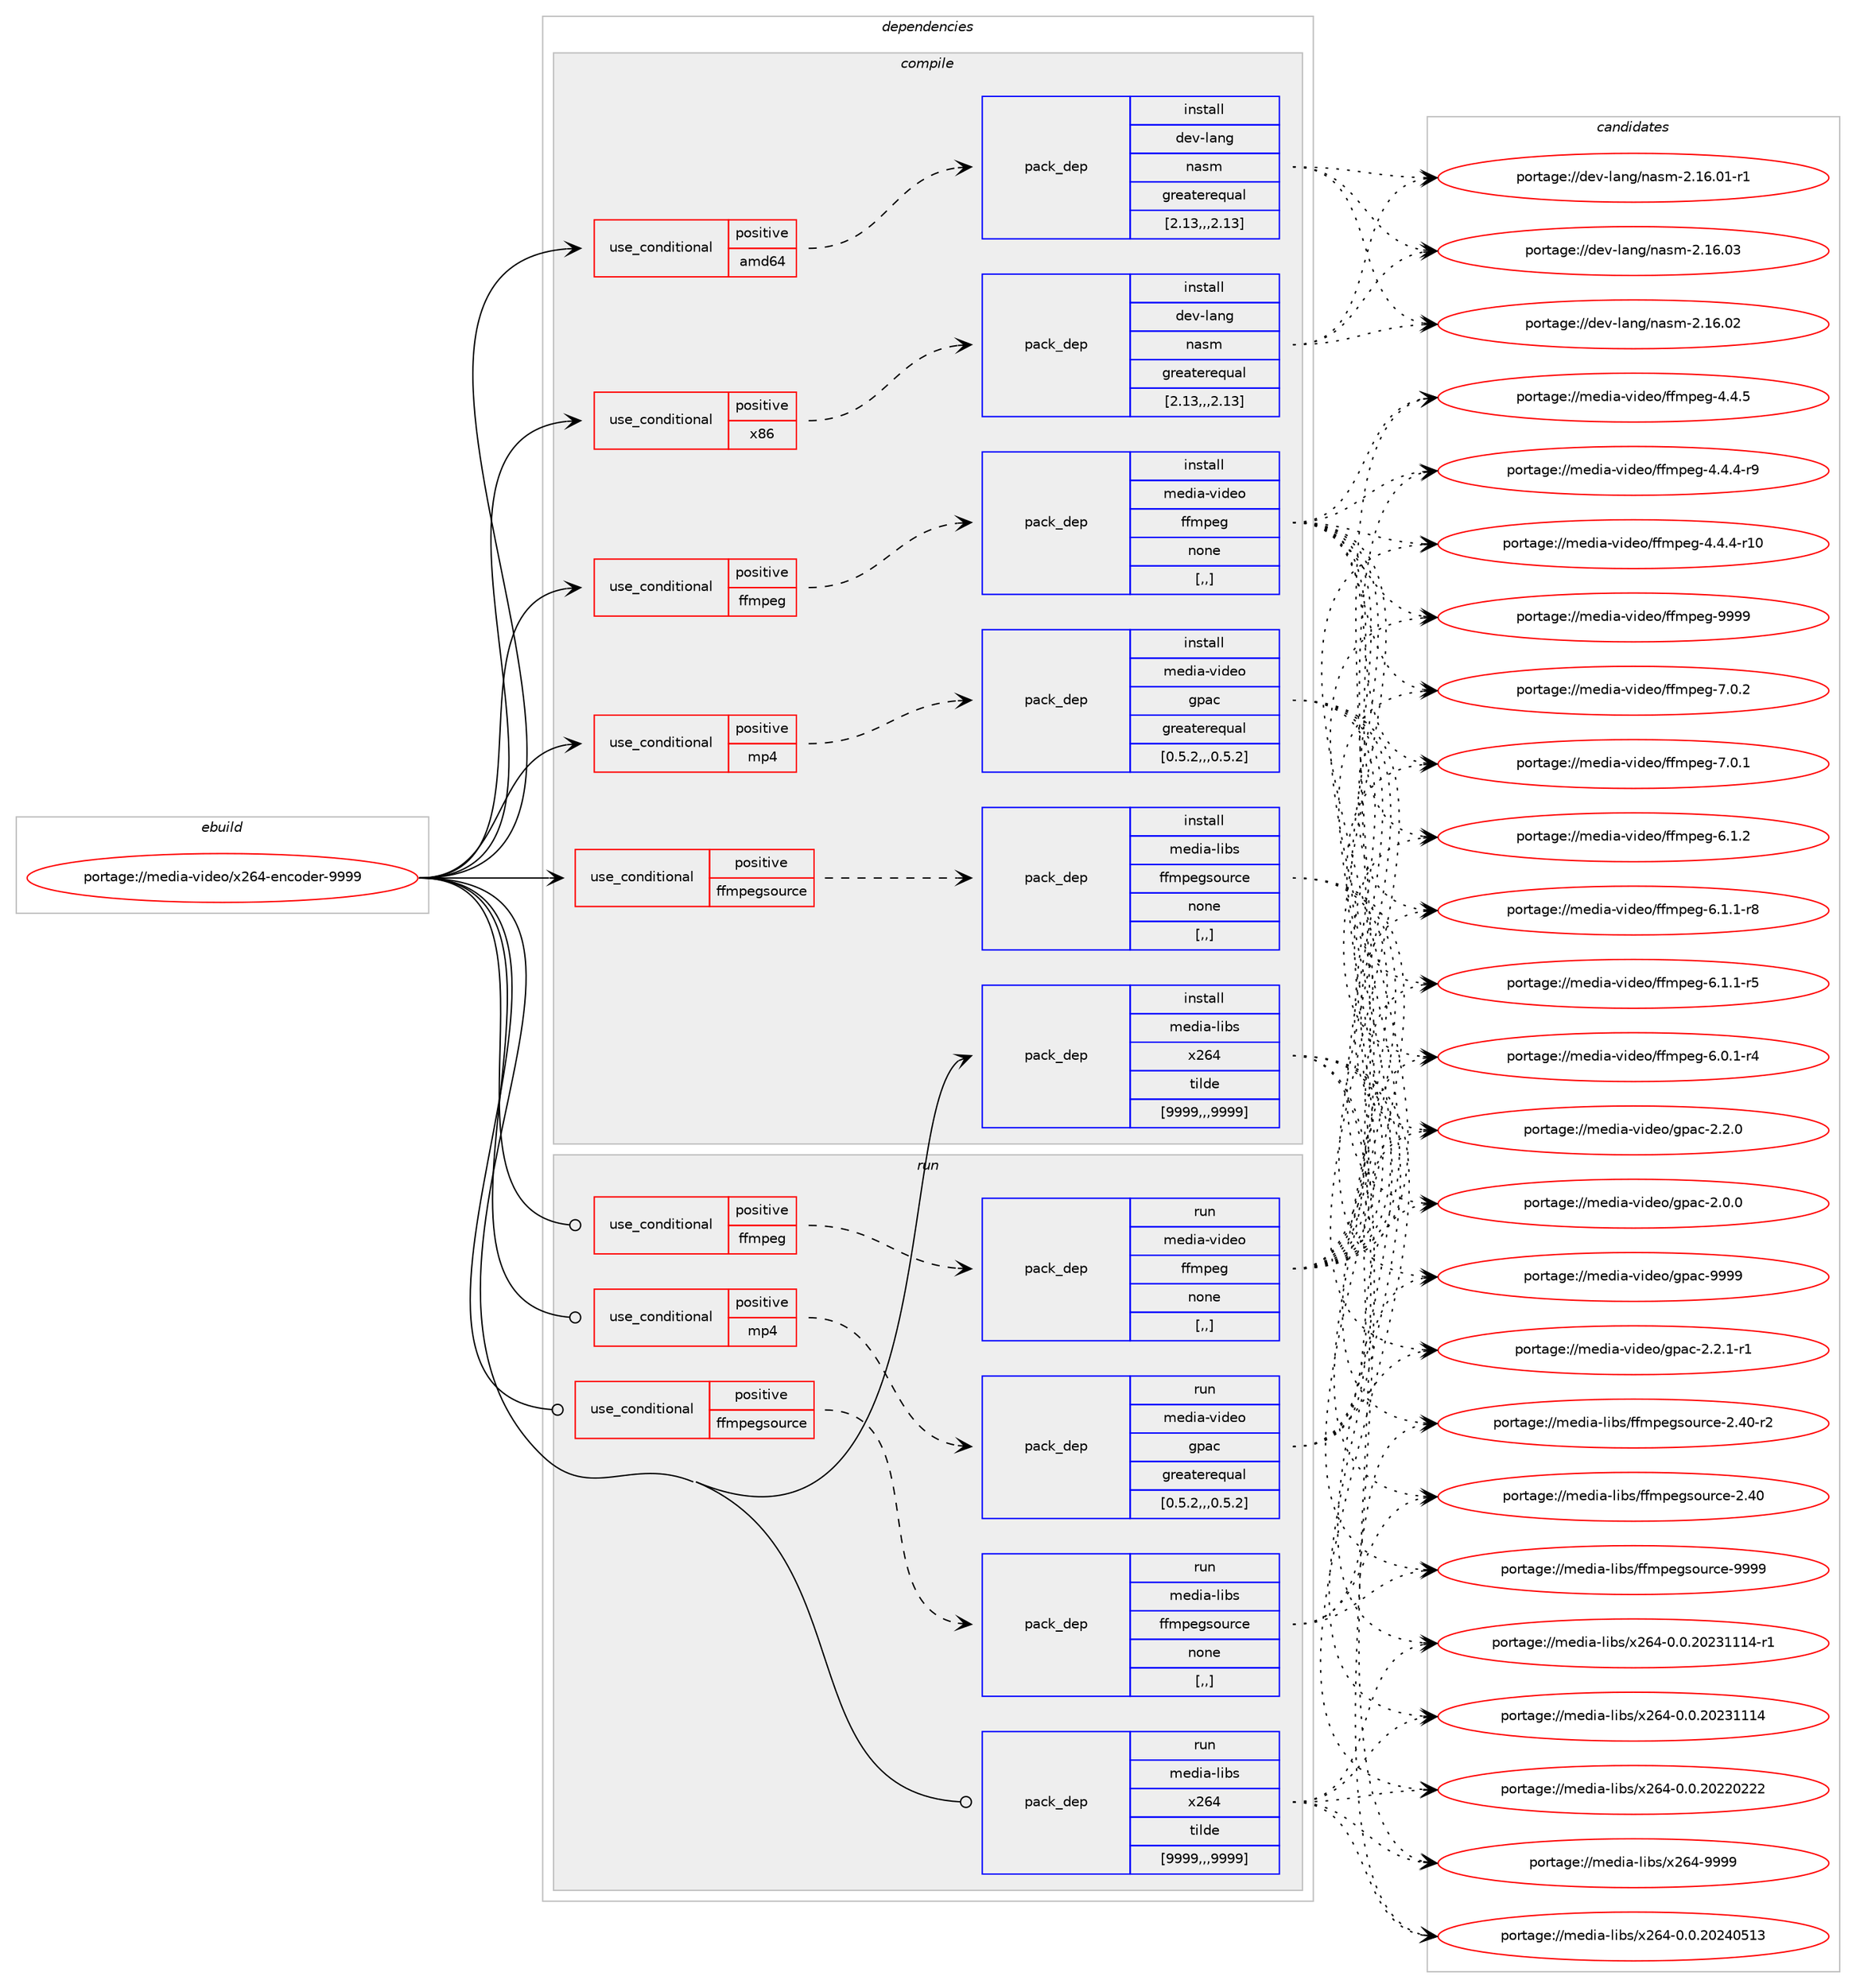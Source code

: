 digraph prolog {

# *************
# Graph options
# *************

newrank=true;
concentrate=true;
compound=true;
graph [rankdir=LR,fontname=Helvetica,fontsize=10,ranksep=1.5];#, ranksep=2.5, nodesep=0.2];
edge  [arrowhead=vee];
node  [fontname=Helvetica,fontsize=10];

# **********
# The ebuild
# **********

subgraph cluster_leftcol {
color=gray;
label=<<i>ebuild</i>>;
id [label="portage://media-video/x264-encoder-9999", color=red, width=4, href="../media-video/x264-encoder-9999.svg"];
}

# ****************
# The dependencies
# ****************

subgraph cluster_midcol {
color=gray;
label=<<i>dependencies</i>>;
subgraph cluster_compile {
fillcolor="#eeeeee";
style=filled;
label=<<i>compile</i>>;
subgraph cond220814 {
dependency847877 [label=<<TABLE BORDER="0" CELLBORDER="1" CELLSPACING="0" CELLPADDING="4"><TR><TD ROWSPAN="3" CELLPADDING="10">use_conditional</TD></TR><TR><TD>positive</TD></TR><TR><TD>amd64</TD></TR></TABLE>>, shape=none, color=red];
subgraph pack620760 {
dependency847878 [label=<<TABLE BORDER="0" CELLBORDER="1" CELLSPACING="0" CELLPADDING="4" WIDTH="220"><TR><TD ROWSPAN="6" CELLPADDING="30">pack_dep</TD></TR><TR><TD WIDTH="110">install</TD></TR><TR><TD>dev-lang</TD></TR><TR><TD>nasm</TD></TR><TR><TD>greaterequal</TD></TR><TR><TD>[2.13,,,2.13]</TD></TR></TABLE>>, shape=none, color=blue];
}
dependency847877:e -> dependency847878:w [weight=20,style="dashed",arrowhead="vee"];
}
id:e -> dependency847877:w [weight=20,style="solid",arrowhead="vee"];
subgraph cond220815 {
dependency847879 [label=<<TABLE BORDER="0" CELLBORDER="1" CELLSPACING="0" CELLPADDING="4"><TR><TD ROWSPAN="3" CELLPADDING="10">use_conditional</TD></TR><TR><TD>positive</TD></TR><TR><TD>ffmpeg</TD></TR></TABLE>>, shape=none, color=red];
subgraph pack620761 {
dependency847880 [label=<<TABLE BORDER="0" CELLBORDER="1" CELLSPACING="0" CELLPADDING="4" WIDTH="220"><TR><TD ROWSPAN="6" CELLPADDING="30">pack_dep</TD></TR><TR><TD WIDTH="110">install</TD></TR><TR><TD>media-video</TD></TR><TR><TD>ffmpeg</TD></TR><TR><TD>none</TD></TR><TR><TD>[,,]</TD></TR></TABLE>>, shape=none, color=blue];
}
dependency847879:e -> dependency847880:w [weight=20,style="dashed",arrowhead="vee"];
}
id:e -> dependency847879:w [weight=20,style="solid",arrowhead="vee"];
subgraph cond220816 {
dependency847881 [label=<<TABLE BORDER="0" CELLBORDER="1" CELLSPACING="0" CELLPADDING="4"><TR><TD ROWSPAN="3" CELLPADDING="10">use_conditional</TD></TR><TR><TD>positive</TD></TR><TR><TD>ffmpegsource</TD></TR></TABLE>>, shape=none, color=red];
subgraph pack620762 {
dependency847882 [label=<<TABLE BORDER="0" CELLBORDER="1" CELLSPACING="0" CELLPADDING="4" WIDTH="220"><TR><TD ROWSPAN="6" CELLPADDING="30">pack_dep</TD></TR><TR><TD WIDTH="110">install</TD></TR><TR><TD>media-libs</TD></TR><TR><TD>ffmpegsource</TD></TR><TR><TD>none</TD></TR><TR><TD>[,,]</TD></TR></TABLE>>, shape=none, color=blue];
}
dependency847881:e -> dependency847882:w [weight=20,style="dashed",arrowhead="vee"];
}
id:e -> dependency847881:w [weight=20,style="solid",arrowhead="vee"];
subgraph cond220817 {
dependency847883 [label=<<TABLE BORDER="0" CELLBORDER="1" CELLSPACING="0" CELLPADDING="4"><TR><TD ROWSPAN="3" CELLPADDING="10">use_conditional</TD></TR><TR><TD>positive</TD></TR><TR><TD>mp4</TD></TR></TABLE>>, shape=none, color=red];
subgraph pack620763 {
dependency847884 [label=<<TABLE BORDER="0" CELLBORDER="1" CELLSPACING="0" CELLPADDING="4" WIDTH="220"><TR><TD ROWSPAN="6" CELLPADDING="30">pack_dep</TD></TR><TR><TD WIDTH="110">install</TD></TR><TR><TD>media-video</TD></TR><TR><TD>gpac</TD></TR><TR><TD>greaterequal</TD></TR><TR><TD>[0.5.2,,,0.5.2]</TD></TR></TABLE>>, shape=none, color=blue];
}
dependency847883:e -> dependency847884:w [weight=20,style="dashed",arrowhead="vee"];
}
id:e -> dependency847883:w [weight=20,style="solid",arrowhead="vee"];
subgraph cond220818 {
dependency847885 [label=<<TABLE BORDER="0" CELLBORDER="1" CELLSPACING="0" CELLPADDING="4"><TR><TD ROWSPAN="3" CELLPADDING="10">use_conditional</TD></TR><TR><TD>positive</TD></TR><TR><TD>x86</TD></TR></TABLE>>, shape=none, color=red];
subgraph pack620764 {
dependency847886 [label=<<TABLE BORDER="0" CELLBORDER="1" CELLSPACING="0" CELLPADDING="4" WIDTH="220"><TR><TD ROWSPAN="6" CELLPADDING="30">pack_dep</TD></TR><TR><TD WIDTH="110">install</TD></TR><TR><TD>dev-lang</TD></TR><TR><TD>nasm</TD></TR><TR><TD>greaterequal</TD></TR><TR><TD>[2.13,,,2.13]</TD></TR></TABLE>>, shape=none, color=blue];
}
dependency847885:e -> dependency847886:w [weight=20,style="dashed",arrowhead="vee"];
}
id:e -> dependency847885:w [weight=20,style="solid",arrowhead="vee"];
subgraph pack620765 {
dependency847887 [label=<<TABLE BORDER="0" CELLBORDER="1" CELLSPACING="0" CELLPADDING="4" WIDTH="220"><TR><TD ROWSPAN="6" CELLPADDING="30">pack_dep</TD></TR><TR><TD WIDTH="110">install</TD></TR><TR><TD>media-libs</TD></TR><TR><TD>x264</TD></TR><TR><TD>tilde</TD></TR><TR><TD>[9999,,,9999]</TD></TR></TABLE>>, shape=none, color=blue];
}
id:e -> dependency847887:w [weight=20,style="solid",arrowhead="vee"];
}
subgraph cluster_compileandrun {
fillcolor="#eeeeee";
style=filled;
label=<<i>compile and run</i>>;
}
subgraph cluster_run {
fillcolor="#eeeeee";
style=filled;
label=<<i>run</i>>;
subgraph cond220819 {
dependency847888 [label=<<TABLE BORDER="0" CELLBORDER="1" CELLSPACING="0" CELLPADDING="4"><TR><TD ROWSPAN="3" CELLPADDING="10">use_conditional</TD></TR><TR><TD>positive</TD></TR><TR><TD>ffmpeg</TD></TR></TABLE>>, shape=none, color=red];
subgraph pack620766 {
dependency847889 [label=<<TABLE BORDER="0" CELLBORDER="1" CELLSPACING="0" CELLPADDING="4" WIDTH="220"><TR><TD ROWSPAN="6" CELLPADDING="30">pack_dep</TD></TR><TR><TD WIDTH="110">run</TD></TR><TR><TD>media-video</TD></TR><TR><TD>ffmpeg</TD></TR><TR><TD>none</TD></TR><TR><TD>[,,]</TD></TR></TABLE>>, shape=none, color=blue];
}
dependency847888:e -> dependency847889:w [weight=20,style="dashed",arrowhead="vee"];
}
id:e -> dependency847888:w [weight=20,style="solid",arrowhead="odot"];
subgraph cond220820 {
dependency847890 [label=<<TABLE BORDER="0" CELLBORDER="1" CELLSPACING="0" CELLPADDING="4"><TR><TD ROWSPAN="3" CELLPADDING="10">use_conditional</TD></TR><TR><TD>positive</TD></TR><TR><TD>ffmpegsource</TD></TR></TABLE>>, shape=none, color=red];
subgraph pack620767 {
dependency847891 [label=<<TABLE BORDER="0" CELLBORDER="1" CELLSPACING="0" CELLPADDING="4" WIDTH="220"><TR><TD ROWSPAN="6" CELLPADDING="30">pack_dep</TD></TR><TR><TD WIDTH="110">run</TD></TR><TR><TD>media-libs</TD></TR><TR><TD>ffmpegsource</TD></TR><TR><TD>none</TD></TR><TR><TD>[,,]</TD></TR></TABLE>>, shape=none, color=blue];
}
dependency847890:e -> dependency847891:w [weight=20,style="dashed",arrowhead="vee"];
}
id:e -> dependency847890:w [weight=20,style="solid",arrowhead="odot"];
subgraph cond220821 {
dependency847892 [label=<<TABLE BORDER="0" CELLBORDER="1" CELLSPACING="0" CELLPADDING="4"><TR><TD ROWSPAN="3" CELLPADDING="10">use_conditional</TD></TR><TR><TD>positive</TD></TR><TR><TD>mp4</TD></TR></TABLE>>, shape=none, color=red];
subgraph pack620768 {
dependency847893 [label=<<TABLE BORDER="0" CELLBORDER="1" CELLSPACING="0" CELLPADDING="4" WIDTH="220"><TR><TD ROWSPAN="6" CELLPADDING="30">pack_dep</TD></TR><TR><TD WIDTH="110">run</TD></TR><TR><TD>media-video</TD></TR><TR><TD>gpac</TD></TR><TR><TD>greaterequal</TD></TR><TR><TD>[0.5.2,,,0.5.2]</TD></TR></TABLE>>, shape=none, color=blue];
}
dependency847892:e -> dependency847893:w [weight=20,style="dashed",arrowhead="vee"];
}
id:e -> dependency847892:w [weight=20,style="solid",arrowhead="odot"];
subgraph pack620769 {
dependency847894 [label=<<TABLE BORDER="0" CELLBORDER="1" CELLSPACING="0" CELLPADDING="4" WIDTH="220"><TR><TD ROWSPAN="6" CELLPADDING="30">pack_dep</TD></TR><TR><TD WIDTH="110">run</TD></TR><TR><TD>media-libs</TD></TR><TR><TD>x264</TD></TR><TR><TD>tilde</TD></TR><TR><TD>[9999,,,9999]</TD></TR></TABLE>>, shape=none, color=blue];
}
id:e -> dependency847894:w [weight=20,style="solid",arrowhead="odot"];
}
}

# **************
# The candidates
# **************

subgraph cluster_choices {
rank=same;
color=gray;
label=<<i>candidates</i>>;

subgraph choice620760 {
color=black;
nodesep=1;
choice100101118451089711010347110971151094550464954464851 [label="portage://dev-lang/nasm-2.16.03", color=red, width=4,href="../dev-lang/nasm-2.16.03.svg"];
choice100101118451089711010347110971151094550464954464850 [label="portage://dev-lang/nasm-2.16.02", color=red, width=4,href="../dev-lang/nasm-2.16.02.svg"];
choice1001011184510897110103471109711510945504649544648494511449 [label="portage://dev-lang/nasm-2.16.01-r1", color=red, width=4,href="../dev-lang/nasm-2.16.01-r1.svg"];
dependency847878:e -> choice100101118451089711010347110971151094550464954464851:w [style=dotted,weight="100"];
dependency847878:e -> choice100101118451089711010347110971151094550464954464850:w [style=dotted,weight="100"];
dependency847878:e -> choice1001011184510897110103471109711510945504649544648494511449:w [style=dotted,weight="100"];
}
subgraph choice620761 {
color=black;
nodesep=1;
choice1091011001059745118105100101111471021021091121011034557575757 [label="portage://media-video/ffmpeg-9999", color=red, width=4,href="../media-video/ffmpeg-9999.svg"];
choice109101100105974511810510010111147102102109112101103455546484650 [label="portage://media-video/ffmpeg-7.0.2", color=red, width=4,href="../media-video/ffmpeg-7.0.2.svg"];
choice109101100105974511810510010111147102102109112101103455546484649 [label="portage://media-video/ffmpeg-7.0.1", color=red, width=4,href="../media-video/ffmpeg-7.0.1.svg"];
choice109101100105974511810510010111147102102109112101103455446494650 [label="portage://media-video/ffmpeg-6.1.2", color=red, width=4,href="../media-video/ffmpeg-6.1.2.svg"];
choice1091011001059745118105100101111471021021091121011034554464946494511456 [label="portage://media-video/ffmpeg-6.1.1-r8", color=red, width=4,href="../media-video/ffmpeg-6.1.1-r8.svg"];
choice1091011001059745118105100101111471021021091121011034554464946494511453 [label="portage://media-video/ffmpeg-6.1.1-r5", color=red, width=4,href="../media-video/ffmpeg-6.1.1-r5.svg"];
choice1091011001059745118105100101111471021021091121011034554464846494511452 [label="portage://media-video/ffmpeg-6.0.1-r4", color=red, width=4,href="../media-video/ffmpeg-6.0.1-r4.svg"];
choice109101100105974511810510010111147102102109112101103455246524653 [label="portage://media-video/ffmpeg-4.4.5", color=red, width=4,href="../media-video/ffmpeg-4.4.5.svg"];
choice1091011001059745118105100101111471021021091121011034552465246524511457 [label="portage://media-video/ffmpeg-4.4.4-r9", color=red, width=4,href="../media-video/ffmpeg-4.4.4-r9.svg"];
choice109101100105974511810510010111147102102109112101103455246524652451144948 [label="portage://media-video/ffmpeg-4.4.4-r10", color=red, width=4,href="../media-video/ffmpeg-4.4.4-r10.svg"];
dependency847880:e -> choice1091011001059745118105100101111471021021091121011034557575757:w [style=dotted,weight="100"];
dependency847880:e -> choice109101100105974511810510010111147102102109112101103455546484650:w [style=dotted,weight="100"];
dependency847880:e -> choice109101100105974511810510010111147102102109112101103455546484649:w [style=dotted,weight="100"];
dependency847880:e -> choice109101100105974511810510010111147102102109112101103455446494650:w [style=dotted,weight="100"];
dependency847880:e -> choice1091011001059745118105100101111471021021091121011034554464946494511456:w [style=dotted,weight="100"];
dependency847880:e -> choice1091011001059745118105100101111471021021091121011034554464946494511453:w [style=dotted,weight="100"];
dependency847880:e -> choice1091011001059745118105100101111471021021091121011034554464846494511452:w [style=dotted,weight="100"];
dependency847880:e -> choice109101100105974511810510010111147102102109112101103455246524653:w [style=dotted,weight="100"];
dependency847880:e -> choice1091011001059745118105100101111471021021091121011034552465246524511457:w [style=dotted,weight="100"];
dependency847880:e -> choice109101100105974511810510010111147102102109112101103455246524652451144948:w [style=dotted,weight="100"];
}
subgraph choice620762 {
color=black;
nodesep=1;
choice10910110010597451081059811547102102109112101103115111117114991014557575757 [label="portage://media-libs/ffmpegsource-9999", color=red, width=4,href="../media-libs/ffmpegsource-9999.svg"];
choice109101100105974510810598115471021021091121011031151111171149910145504652484511450 [label="portage://media-libs/ffmpegsource-2.40-r2", color=red, width=4,href="../media-libs/ffmpegsource-2.40-r2.svg"];
choice10910110010597451081059811547102102109112101103115111117114991014550465248 [label="portage://media-libs/ffmpegsource-2.40", color=red, width=4,href="../media-libs/ffmpegsource-2.40.svg"];
dependency847882:e -> choice10910110010597451081059811547102102109112101103115111117114991014557575757:w [style=dotted,weight="100"];
dependency847882:e -> choice109101100105974510810598115471021021091121011031151111171149910145504652484511450:w [style=dotted,weight="100"];
dependency847882:e -> choice10910110010597451081059811547102102109112101103115111117114991014550465248:w [style=dotted,weight="100"];
}
subgraph choice620763 {
color=black;
nodesep=1;
choice10910110010597451181051001011114710311297994557575757 [label="portage://media-video/gpac-9999", color=red, width=4,href="../media-video/gpac-9999.svg"];
choice10910110010597451181051001011114710311297994550465046494511449 [label="portage://media-video/gpac-2.2.1-r1", color=red, width=4,href="../media-video/gpac-2.2.1-r1.svg"];
choice1091011001059745118105100101111471031129799455046504648 [label="portage://media-video/gpac-2.2.0", color=red, width=4,href="../media-video/gpac-2.2.0.svg"];
choice1091011001059745118105100101111471031129799455046484648 [label="portage://media-video/gpac-2.0.0", color=red, width=4,href="../media-video/gpac-2.0.0.svg"];
dependency847884:e -> choice10910110010597451181051001011114710311297994557575757:w [style=dotted,weight="100"];
dependency847884:e -> choice10910110010597451181051001011114710311297994550465046494511449:w [style=dotted,weight="100"];
dependency847884:e -> choice1091011001059745118105100101111471031129799455046504648:w [style=dotted,weight="100"];
dependency847884:e -> choice1091011001059745118105100101111471031129799455046484648:w [style=dotted,weight="100"];
}
subgraph choice620764 {
color=black;
nodesep=1;
choice100101118451089711010347110971151094550464954464851 [label="portage://dev-lang/nasm-2.16.03", color=red, width=4,href="../dev-lang/nasm-2.16.03.svg"];
choice100101118451089711010347110971151094550464954464850 [label="portage://dev-lang/nasm-2.16.02", color=red, width=4,href="../dev-lang/nasm-2.16.02.svg"];
choice1001011184510897110103471109711510945504649544648494511449 [label="portage://dev-lang/nasm-2.16.01-r1", color=red, width=4,href="../dev-lang/nasm-2.16.01-r1.svg"];
dependency847886:e -> choice100101118451089711010347110971151094550464954464851:w [style=dotted,weight="100"];
dependency847886:e -> choice100101118451089711010347110971151094550464954464850:w [style=dotted,weight="100"];
dependency847886:e -> choice1001011184510897110103471109711510945504649544648494511449:w [style=dotted,weight="100"];
}
subgraph choice620765 {
color=black;
nodesep=1;
choice109101100105974510810598115471205054524557575757 [label="portage://media-libs/x264-9999", color=red, width=4,href="../media-libs/x264-9999.svg"];
choice1091011001059745108105981154712050545245484648465048505248534951 [label="portage://media-libs/x264-0.0.20240513", color=red, width=4,href="../media-libs/x264-0.0.20240513.svg"];
choice10910110010597451081059811547120505452454846484650485051494949524511449 [label="portage://media-libs/x264-0.0.20231114-r1", color=red, width=4,href="../media-libs/x264-0.0.20231114-r1.svg"];
choice1091011001059745108105981154712050545245484648465048505149494952 [label="portage://media-libs/x264-0.0.20231114", color=red, width=4,href="../media-libs/x264-0.0.20231114.svg"];
choice1091011001059745108105981154712050545245484648465048505048505050 [label="portage://media-libs/x264-0.0.20220222", color=red, width=4,href="../media-libs/x264-0.0.20220222.svg"];
dependency847887:e -> choice109101100105974510810598115471205054524557575757:w [style=dotted,weight="100"];
dependency847887:e -> choice1091011001059745108105981154712050545245484648465048505248534951:w [style=dotted,weight="100"];
dependency847887:e -> choice10910110010597451081059811547120505452454846484650485051494949524511449:w [style=dotted,weight="100"];
dependency847887:e -> choice1091011001059745108105981154712050545245484648465048505149494952:w [style=dotted,weight="100"];
dependency847887:e -> choice1091011001059745108105981154712050545245484648465048505048505050:w [style=dotted,weight="100"];
}
subgraph choice620766 {
color=black;
nodesep=1;
choice1091011001059745118105100101111471021021091121011034557575757 [label="portage://media-video/ffmpeg-9999", color=red, width=4,href="../media-video/ffmpeg-9999.svg"];
choice109101100105974511810510010111147102102109112101103455546484650 [label="portage://media-video/ffmpeg-7.0.2", color=red, width=4,href="../media-video/ffmpeg-7.0.2.svg"];
choice109101100105974511810510010111147102102109112101103455546484649 [label="portage://media-video/ffmpeg-7.0.1", color=red, width=4,href="../media-video/ffmpeg-7.0.1.svg"];
choice109101100105974511810510010111147102102109112101103455446494650 [label="portage://media-video/ffmpeg-6.1.2", color=red, width=4,href="../media-video/ffmpeg-6.1.2.svg"];
choice1091011001059745118105100101111471021021091121011034554464946494511456 [label="portage://media-video/ffmpeg-6.1.1-r8", color=red, width=4,href="../media-video/ffmpeg-6.1.1-r8.svg"];
choice1091011001059745118105100101111471021021091121011034554464946494511453 [label="portage://media-video/ffmpeg-6.1.1-r5", color=red, width=4,href="../media-video/ffmpeg-6.1.1-r5.svg"];
choice1091011001059745118105100101111471021021091121011034554464846494511452 [label="portage://media-video/ffmpeg-6.0.1-r4", color=red, width=4,href="../media-video/ffmpeg-6.0.1-r4.svg"];
choice109101100105974511810510010111147102102109112101103455246524653 [label="portage://media-video/ffmpeg-4.4.5", color=red, width=4,href="../media-video/ffmpeg-4.4.5.svg"];
choice1091011001059745118105100101111471021021091121011034552465246524511457 [label="portage://media-video/ffmpeg-4.4.4-r9", color=red, width=4,href="../media-video/ffmpeg-4.4.4-r9.svg"];
choice109101100105974511810510010111147102102109112101103455246524652451144948 [label="portage://media-video/ffmpeg-4.4.4-r10", color=red, width=4,href="../media-video/ffmpeg-4.4.4-r10.svg"];
dependency847889:e -> choice1091011001059745118105100101111471021021091121011034557575757:w [style=dotted,weight="100"];
dependency847889:e -> choice109101100105974511810510010111147102102109112101103455546484650:w [style=dotted,weight="100"];
dependency847889:e -> choice109101100105974511810510010111147102102109112101103455546484649:w [style=dotted,weight="100"];
dependency847889:e -> choice109101100105974511810510010111147102102109112101103455446494650:w [style=dotted,weight="100"];
dependency847889:e -> choice1091011001059745118105100101111471021021091121011034554464946494511456:w [style=dotted,weight="100"];
dependency847889:e -> choice1091011001059745118105100101111471021021091121011034554464946494511453:w [style=dotted,weight="100"];
dependency847889:e -> choice1091011001059745118105100101111471021021091121011034554464846494511452:w [style=dotted,weight="100"];
dependency847889:e -> choice109101100105974511810510010111147102102109112101103455246524653:w [style=dotted,weight="100"];
dependency847889:e -> choice1091011001059745118105100101111471021021091121011034552465246524511457:w [style=dotted,weight="100"];
dependency847889:e -> choice109101100105974511810510010111147102102109112101103455246524652451144948:w [style=dotted,weight="100"];
}
subgraph choice620767 {
color=black;
nodesep=1;
choice10910110010597451081059811547102102109112101103115111117114991014557575757 [label="portage://media-libs/ffmpegsource-9999", color=red, width=4,href="../media-libs/ffmpegsource-9999.svg"];
choice109101100105974510810598115471021021091121011031151111171149910145504652484511450 [label="portage://media-libs/ffmpegsource-2.40-r2", color=red, width=4,href="../media-libs/ffmpegsource-2.40-r2.svg"];
choice10910110010597451081059811547102102109112101103115111117114991014550465248 [label="portage://media-libs/ffmpegsource-2.40", color=red, width=4,href="../media-libs/ffmpegsource-2.40.svg"];
dependency847891:e -> choice10910110010597451081059811547102102109112101103115111117114991014557575757:w [style=dotted,weight="100"];
dependency847891:e -> choice109101100105974510810598115471021021091121011031151111171149910145504652484511450:w [style=dotted,weight="100"];
dependency847891:e -> choice10910110010597451081059811547102102109112101103115111117114991014550465248:w [style=dotted,weight="100"];
}
subgraph choice620768 {
color=black;
nodesep=1;
choice10910110010597451181051001011114710311297994557575757 [label="portage://media-video/gpac-9999", color=red, width=4,href="../media-video/gpac-9999.svg"];
choice10910110010597451181051001011114710311297994550465046494511449 [label="portage://media-video/gpac-2.2.1-r1", color=red, width=4,href="../media-video/gpac-2.2.1-r1.svg"];
choice1091011001059745118105100101111471031129799455046504648 [label="portage://media-video/gpac-2.2.0", color=red, width=4,href="../media-video/gpac-2.2.0.svg"];
choice1091011001059745118105100101111471031129799455046484648 [label="portage://media-video/gpac-2.0.0", color=red, width=4,href="../media-video/gpac-2.0.0.svg"];
dependency847893:e -> choice10910110010597451181051001011114710311297994557575757:w [style=dotted,weight="100"];
dependency847893:e -> choice10910110010597451181051001011114710311297994550465046494511449:w [style=dotted,weight="100"];
dependency847893:e -> choice1091011001059745118105100101111471031129799455046504648:w [style=dotted,weight="100"];
dependency847893:e -> choice1091011001059745118105100101111471031129799455046484648:w [style=dotted,weight="100"];
}
subgraph choice620769 {
color=black;
nodesep=1;
choice109101100105974510810598115471205054524557575757 [label="portage://media-libs/x264-9999", color=red, width=4,href="../media-libs/x264-9999.svg"];
choice1091011001059745108105981154712050545245484648465048505248534951 [label="portage://media-libs/x264-0.0.20240513", color=red, width=4,href="../media-libs/x264-0.0.20240513.svg"];
choice10910110010597451081059811547120505452454846484650485051494949524511449 [label="portage://media-libs/x264-0.0.20231114-r1", color=red, width=4,href="../media-libs/x264-0.0.20231114-r1.svg"];
choice1091011001059745108105981154712050545245484648465048505149494952 [label="portage://media-libs/x264-0.0.20231114", color=red, width=4,href="../media-libs/x264-0.0.20231114.svg"];
choice1091011001059745108105981154712050545245484648465048505048505050 [label="portage://media-libs/x264-0.0.20220222", color=red, width=4,href="../media-libs/x264-0.0.20220222.svg"];
dependency847894:e -> choice109101100105974510810598115471205054524557575757:w [style=dotted,weight="100"];
dependency847894:e -> choice1091011001059745108105981154712050545245484648465048505248534951:w [style=dotted,weight="100"];
dependency847894:e -> choice10910110010597451081059811547120505452454846484650485051494949524511449:w [style=dotted,weight="100"];
dependency847894:e -> choice1091011001059745108105981154712050545245484648465048505149494952:w [style=dotted,weight="100"];
dependency847894:e -> choice1091011001059745108105981154712050545245484648465048505048505050:w [style=dotted,weight="100"];
}
}

}
